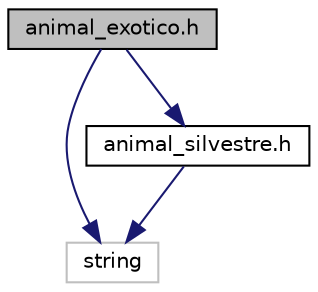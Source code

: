 digraph "animal_exotico.h"
{
  edge [fontname="Helvetica",fontsize="10",labelfontname="Helvetica",labelfontsize="10"];
  node [fontname="Helvetica",fontsize="10",shape=record];
  Node0 [label="animal_exotico.h",height=0.2,width=0.4,color="black", fillcolor="grey75", style="filled", fontcolor="black"];
  Node0 -> Node1 [color="midnightblue",fontsize="10",style="solid",fontname="Helvetica"];
  Node1 [label="string",height=0.2,width=0.4,color="grey75", fillcolor="white", style="filled"];
  Node0 -> Node2 [color="midnightblue",fontsize="10",style="solid",fontname="Helvetica"];
  Node2 [label="animal_silvestre.h",height=0.2,width=0.4,color="black", fillcolor="white", style="filled",URL="$animal__silvestre_8h.html",tooltip="Estrutura de dados da classe de Animal Silvestre. "];
  Node2 -> Node1 [color="midnightblue",fontsize="10",style="solid",fontname="Helvetica"];
}
